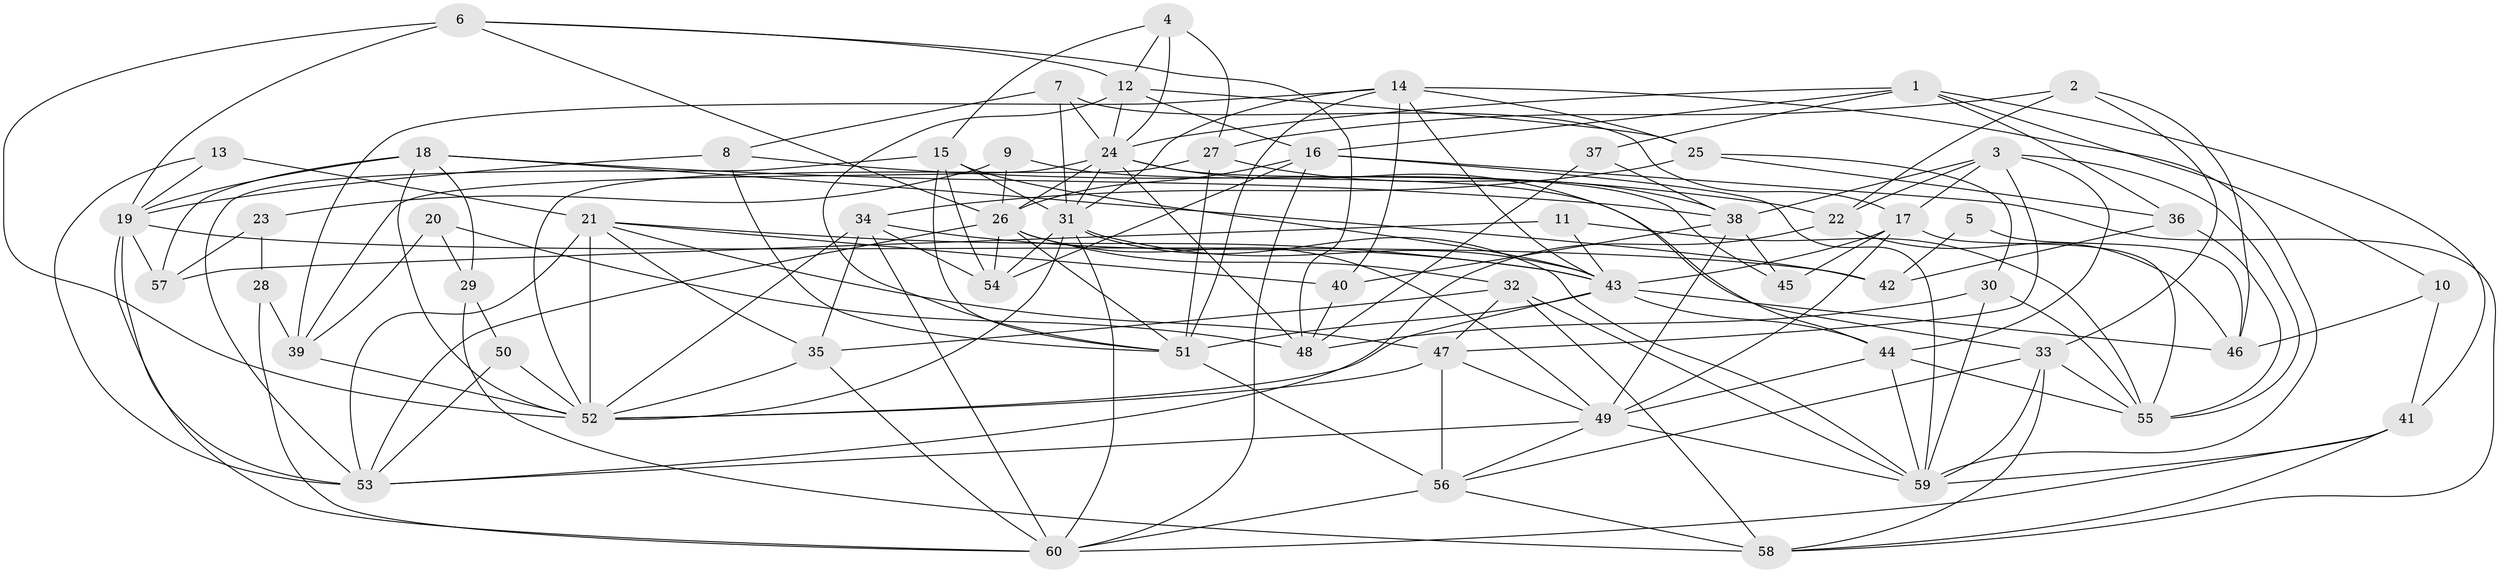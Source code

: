 // original degree distribution, {6: 0.14166666666666666, 5: 0.15833333333333333, 4: 0.25, 3: 0.24166666666666667, 2: 0.16666666666666666, 7: 0.03333333333333333, 8: 0.008333333333333333}
// Generated by graph-tools (version 1.1) at 2025/02/03/09/25 03:02:03]
// undirected, 60 vertices, 167 edges
graph export_dot {
graph [start="1"]
  node [color=gray90,style=filled];
  1;
  2;
  3;
  4;
  5;
  6;
  7;
  8;
  9;
  10;
  11;
  12;
  13;
  14;
  15;
  16;
  17;
  18;
  19;
  20;
  21;
  22;
  23;
  24;
  25;
  26;
  27;
  28;
  29;
  30;
  31;
  32;
  33;
  34;
  35;
  36;
  37;
  38;
  39;
  40;
  41;
  42;
  43;
  44;
  45;
  46;
  47;
  48;
  49;
  50;
  51;
  52;
  53;
  54;
  55;
  56;
  57;
  58;
  59;
  60;
  1 -- 10 [weight=1.0];
  1 -- 16 [weight=1.0];
  1 -- 24 [weight=1.0];
  1 -- 36 [weight=1.0];
  1 -- 37 [weight=1.0];
  1 -- 41 [weight=1.0];
  2 -- 22 [weight=1.0];
  2 -- 27 [weight=1.0];
  2 -- 33 [weight=1.0];
  2 -- 46 [weight=1.0];
  3 -- 17 [weight=1.0];
  3 -- 22 [weight=1.0];
  3 -- 38 [weight=1.0];
  3 -- 44 [weight=1.0];
  3 -- 47 [weight=1.0];
  3 -- 55 [weight=1.0];
  4 -- 12 [weight=1.0];
  4 -- 15 [weight=1.0];
  4 -- 24 [weight=1.0];
  4 -- 27 [weight=1.0];
  5 -- 42 [weight=1.0];
  5 -- 46 [weight=1.0];
  6 -- 12 [weight=1.0];
  6 -- 19 [weight=1.0];
  6 -- 26 [weight=1.0];
  6 -- 48 [weight=1.0];
  6 -- 52 [weight=2.0];
  7 -- 8 [weight=1.0];
  7 -- 17 [weight=1.0];
  7 -- 24 [weight=1.0];
  7 -- 31 [weight=1.0];
  8 -- 19 [weight=1.0];
  8 -- 22 [weight=1.0];
  8 -- 51 [weight=1.0];
  9 -- 23 [weight=1.0];
  9 -- 26 [weight=1.0];
  9 -- 33 [weight=2.0];
  10 -- 41 [weight=1.0];
  10 -- 46 [weight=1.0];
  11 -- 43 [weight=1.0];
  11 -- 55 [weight=1.0];
  11 -- 57 [weight=1.0];
  12 -- 16 [weight=1.0];
  12 -- 24 [weight=1.0];
  12 -- 25 [weight=1.0];
  12 -- 51 [weight=1.0];
  13 -- 19 [weight=1.0];
  13 -- 21 [weight=2.0];
  13 -- 53 [weight=1.0];
  14 -- 25 [weight=1.0];
  14 -- 31 [weight=1.0];
  14 -- 39 [weight=1.0];
  14 -- 40 [weight=1.0];
  14 -- 43 [weight=1.0];
  14 -- 51 [weight=1.0];
  14 -- 59 [weight=1.0];
  15 -- 31 [weight=1.0];
  15 -- 43 [weight=2.0];
  15 -- 51 [weight=1.0];
  15 -- 53 [weight=1.0];
  15 -- 54 [weight=1.0];
  16 -- 26 [weight=1.0];
  16 -- 54 [weight=1.0];
  16 -- 58 [weight=1.0];
  16 -- 59 [weight=1.0];
  16 -- 60 [weight=1.0];
  17 -- 43 [weight=1.0];
  17 -- 45 [weight=1.0];
  17 -- 49 [weight=1.0];
  17 -- 55 [weight=1.0];
  18 -- 19 [weight=1.0];
  18 -- 29 [weight=1.0];
  18 -- 38 [weight=1.0];
  18 -- 42 [weight=1.0];
  18 -- 52 [weight=1.0];
  18 -- 57 [weight=1.0];
  19 -- 42 [weight=1.0];
  19 -- 53 [weight=1.0];
  19 -- 57 [weight=1.0];
  19 -- 60 [weight=1.0];
  20 -- 29 [weight=1.0];
  20 -- 39 [weight=2.0];
  20 -- 48 [weight=1.0];
  21 -- 35 [weight=1.0];
  21 -- 40 [weight=1.0];
  21 -- 43 [weight=1.0];
  21 -- 47 [weight=1.0];
  21 -- 52 [weight=2.0];
  21 -- 53 [weight=1.0];
  22 -- 46 [weight=1.0];
  22 -- 53 [weight=1.0];
  23 -- 28 [weight=1.0];
  23 -- 57 [weight=1.0];
  24 -- 26 [weight=1.0];
  24 -- 31 [weight=1.0];
  24 -- 39 [weight=1.0];
  24 -- 44 [weight=1.0];
  24 -- 45 [weight=1.0];
  24 -- 48 [weight=1.0];
  25 -- 30 [weight=1.0];
  25 -- 34 [weight=1.0];
  25 -- 36 [weight=1.0];
  26 -- 32 [weight=1.0];
  26 -- 49 [weight=1.0];
  26 -- 51 [weight=1.0];
  26 -- 53 [weight=1.0];
  26 -- 54 [weight=1.0];
  27 -- 38 [weight=1.0];
  27 -- 51 [weight=1.0];
  27 -- 52 [weight=1.0];
  28 -- 39 [weight=1.0];
  28 -- 60 [weight=1.0];
  29 -- 50 [weight=1.0];
  29 -- 58 [weight=1.0];
  30 -- 48 [weight=1.0];
  30 -- 55 [weight=1.0];
  30 -- 59 [weight=1.0];
  31 -- 43 [weight=1.0];
  31 -- 52 [weight=1.0];
  31 -- 54 [weight=1.0];
  31 -- 59 [weight=1.0];
  31 -- 60 [weight=1.0];
  32 -- 35 [weight=1.0];
  32 -- 47 [weight=1.0];
  32 -- 58 [weight=2.0];
  32 -- 59 [weight=1.0];
  33 -- 55 [weight=1.0];
  33 -- 56 [weight=1.0];
  33 -- 58 [weight=1.0];
  33 -- 59 [weight=1.0];
  34 -- 35 [weight=1.0];
  34 -- 43 [weight=1.0];
  34 -- 52 [weight=1.0];
  34 -- 54 [weight=1.0];
  34 -- 60 [weight=1.0];
  35 -- 52 [weight=1.0];
  35 -- 60 [weight=1.0];
  36 -- 42 [weight=1.0];
  36 -- 55 [weight=1.0];
  37 -- 38 [weight=1.0];
  37 -- 48 [weight=1.0];
  38 -- 40 [weight=1.0];
  38 -- 45 [weight=1.0];
  38 -- 49 [weight=1.0];
  39 -- 52 [weight=1.0];
  40 -- 48 [weight=1.0];
  41 -- 58 [weight=1.0];
  41 -- 59 [weight=1.0];
  41 -- 60 [weight=1.0];
  43 -- 44 [weight=1.0];
  43 -- 46 [weight=1.0];
  43 -- 51 [weight=1.0];
  43 -- 52 [weight=1.0];
  44 -- 49 [weight=1.0];
  44 -- 55 [weight=1.0];
  44 -- 59 [weight=1.0];
  47 -- 49 [weight=1.0];
  47 -- 52 [weight=1.0];
  47 -- 56 [weight=1.0];
  49 -- 53 [weight=1.0];
  49 -- 56 [weight=1.0];
  49 -- 59 [weight=1.0];
  50 -- 52 [weight=1.0];
  50 -- 53 [weight=1.0];
  51 -- 56 [weight=2.0];
  56 -- 58 [weight=1.0];
  56 -- 60 [weight=1.0];
}
